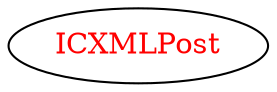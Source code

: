 digraph dependencyGraph {
 concentrate=true;
 ranksep="2.0";
 rankdir="LR"; 
 splines="ortho";
"ICXMLPost" [fontcolor="red"];
}